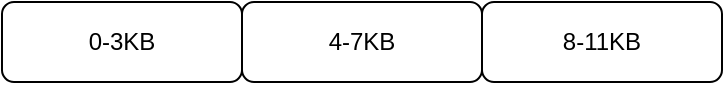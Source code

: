 <mxfile version="21.6.2" type="github">
  <diagram name="第 1 页" id="b4jQ-BNB-UIH-D7bnRL5">
    <mxGraphModel dx="1050" dy="549" grid="1" gridSize="10" guides="1" tooltips="1" connect="1" arrows="1" fold="1" page="1" pageScale="1" pageWidth="827" pageHeight="1169" math="0" shadow="0">
      <root>
        <mxCell id="0" />
        <mxCell id="1" parent="0" />
        <mxCell id="3agZBPBVixpJLyaUnUu8-1" value="0-3KB" style="rounded=1;whiteSpace=wrap;html=1;" vertex="1" parent="1">
          <mxGeometry x="180" y="150" width="120" height="40" as="geometry" />
        </mxCell>
        <mxCell id="3agZBPBVixpJLyaUnUu8-2" value="4-7KB" style="rounded=1;whiteSpace=wrap;html=1;" vertex="1" parent="1">
          <mxGeometry x="300" y="150" width="120" height="40" as="geometry" />
        </mxCell>
        <mxCell id="3agZBPBVixpJLyaUnUu8-3" value="8-11KB" style="rounded=1;whiteSpace=wrap;html=1;" vertex="1" parent="1">
          <mxGeometry x="420" y="150" width="120" height="40" as="geometry" />
        </mxCell>
      </root>
    </mxGraphModel>
  </diagram>
</mxfile>
